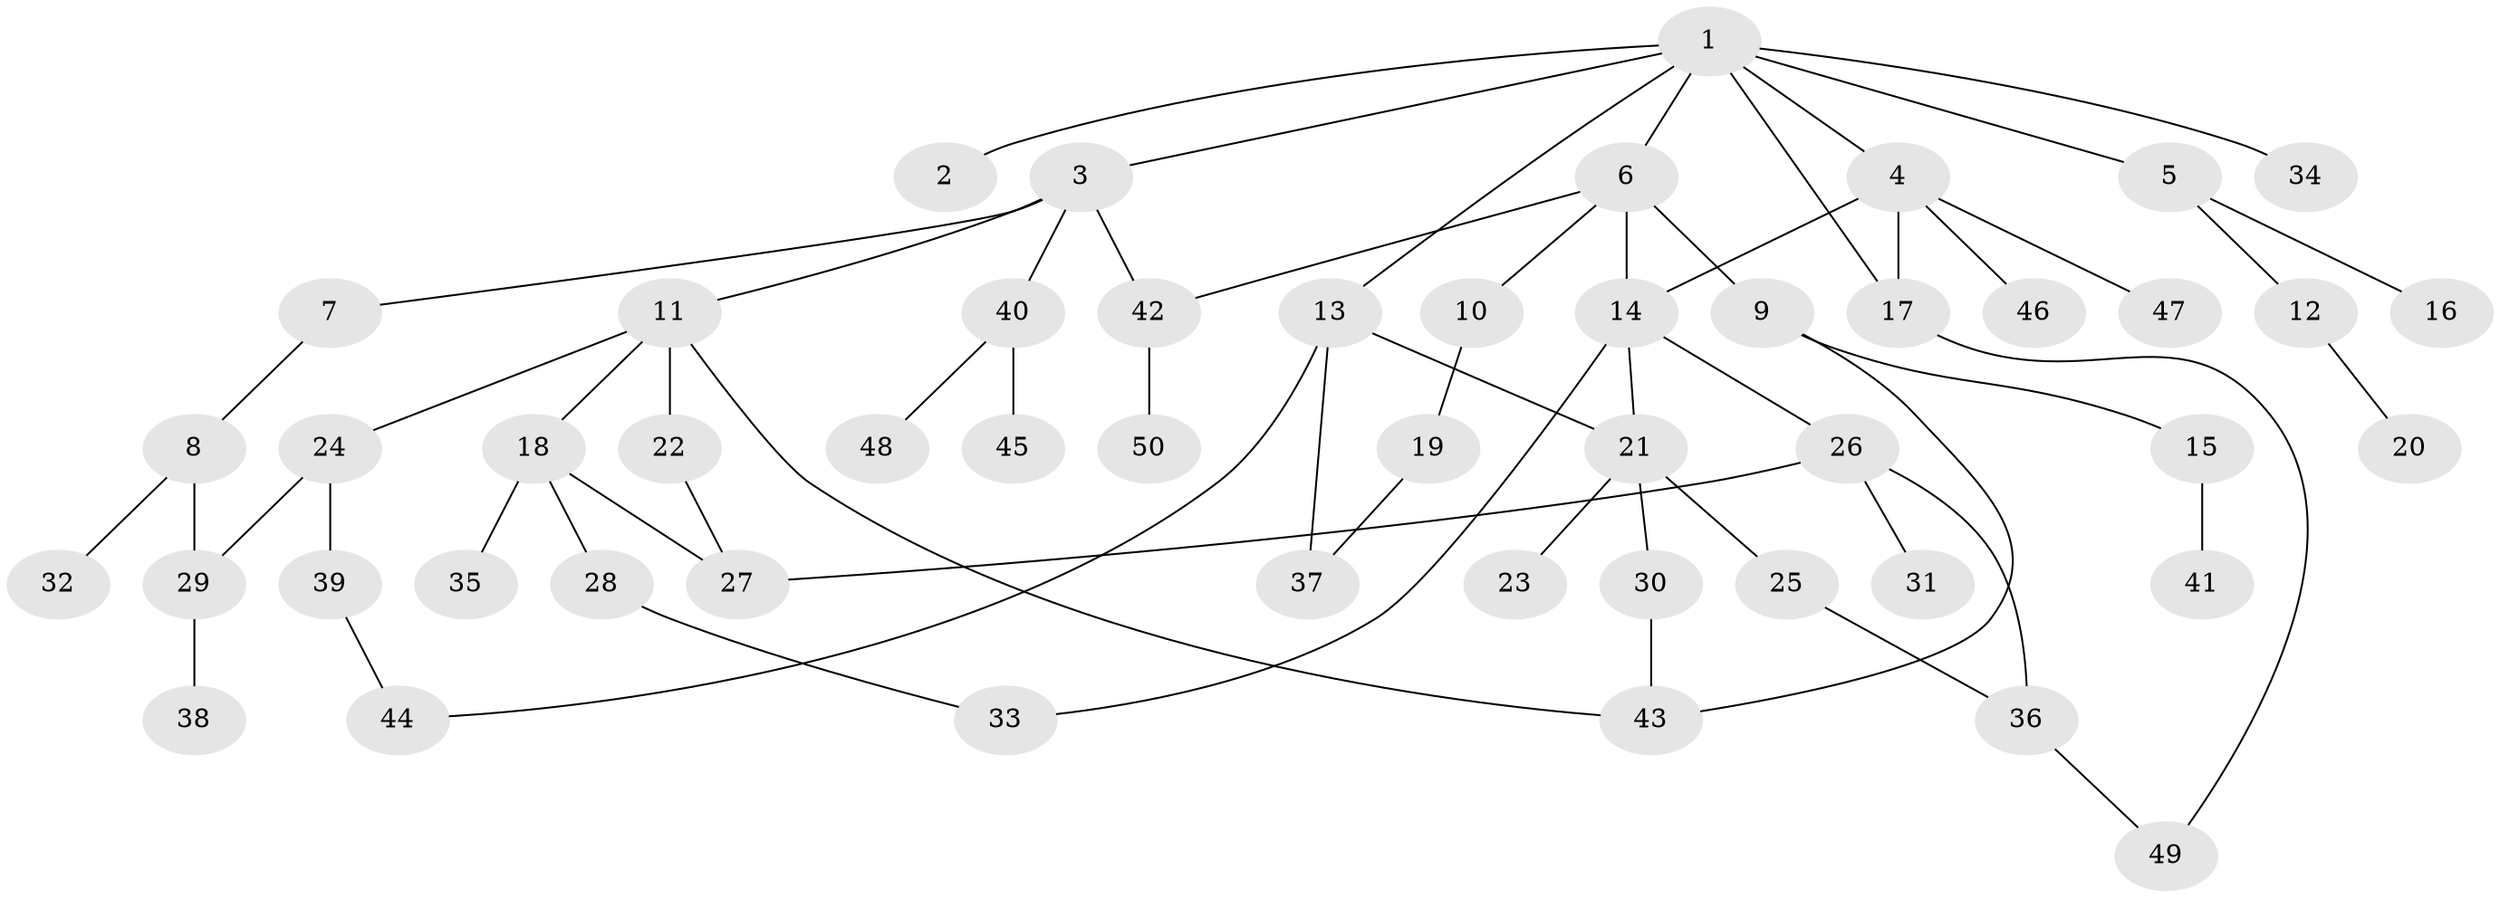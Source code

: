 // Generated by graph-tools (version 1.1) at 2025/49/03/09/25 03:49:23]
// undirected, 50 vertices, 63 edges
graph export_dot {
graph [start="1"]
  node [color=gray90,style=filled];
  1;
  2;
  3;
  4;
  5;
  6;
  7;
  8;
  9;
  10;
  11;
  12;
  13;
  14;
  15;
  16;
  17;
  18;
  19;
  20;
  21;
  22;
  23;
  24;
  25;
  26;
  27;
  28;
  29;
  30;
  31;
  32;
  33;
  34;
  35;
  36;
  37;
  38;
  39;
  40;
  41;
  42;
  43;
  44;
  45;
  46;
  47;
  48;
  49;
  50;
  1 -- 2;
  1 -- 3;
  1 -- 4;
  1 -- 5;
  1 -- 6;
  1 -- 13;
  1 -- 34;
  1 -- 17;
  3 -- 7;
  3 -- 11;
  3 -- 40;
  3 -- 42;
  4 -- 17;
  4 -- 46;
  4 -- 47;
  4 -- 14;
  5 -- 12;
  5 -- 16;
  6 -- 9;
  6 -- 10;
  6 -- 14;
  6 -- 42;
  7 -- 8;
  8 -- 29;
  8 -- 32;
  9 -- 15;
  9 -- 43;
  10 -- 19;
  11 -- 18;
  11 -- 22;
  11 -- 24;
  11 -- 43;
  12 -- 20;
  13 -- 44;
  13 -- 37;
  13 -- 21;
  14 -- 21;
  14 -- 26;
  14 -- 33;
  15 -- 41;
  17 -- 49;
  18 -- 28;
  18 -- 35;
  18 -- 27;
  19 -- 37;
  21 -- 23;
  21 -- 25;
  21 -- 30;
  22 -- 27;
  24 -- 39;
  24 -- 29;
  25 -- 36;
  26 -- 27;
  26 -- 31;
  26 -- 36;
  28 -- 33;
  29 -- 38;
  30 -- 43;
  36 -- 49;
  39 -- 44;
  40 -- 45;
  40 -- 48;
  42 -- 50;
}
